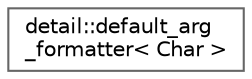 digraph "类继承关系图"
{
 // LATEX_PDF_SIZE
  bgcolor="transparent";
  edge [fontname=Helvetica,fontsize=10,labelfontname=Helvetica,labelfontsize=10];
  node [fontname=Helvetica,fontsize=10,shape=box,height=0.2,width=0.4];
  rankdir="LR";
  Node0 [id="Node000000",label="detail::default_arg\l_formatter\< Char \>",height=0.2,width=0.4,color="grey40", fillcolor="white", style="filled",URL="$structdetail_1_1default__arg__formatter.html",tooltip=" "];
}
